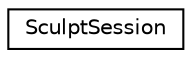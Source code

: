 digraph G
{
  edge [fontname="Helvetica",fontsize="10",labelfontname="Helvetica",labelfontsize="10"];
  node [fontname="Helvetica",fontsize="10",shape=record];
  rankdir=LR;
  Node1 [label="SculptSession",height=0.2,width=0.4,color="black", fillcolor="white", style="filled",URL="$dc/de3/structSculptSession.html"];
}
